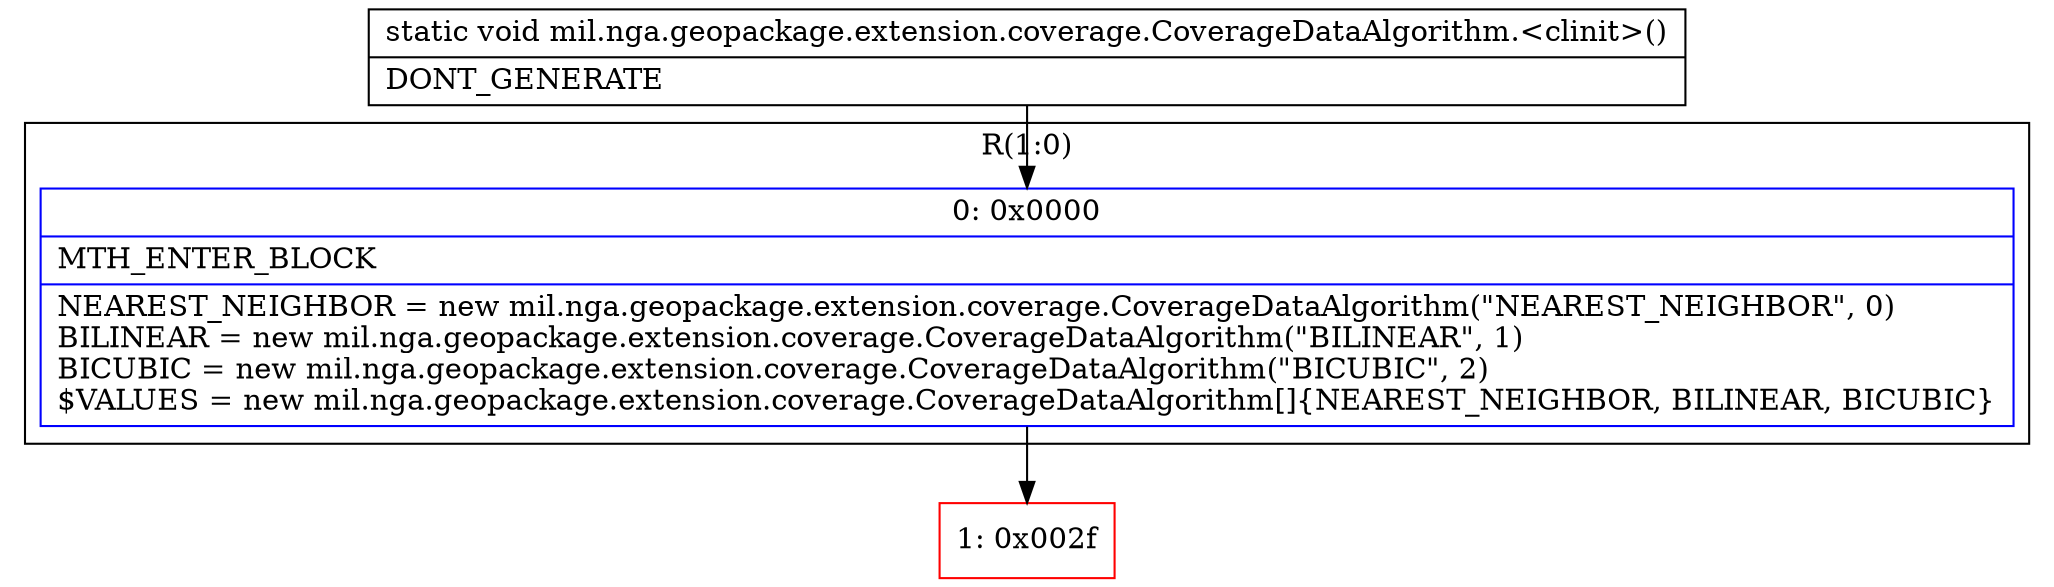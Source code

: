 digraph "CFG formil.nga.geopackage.extension.coverage.CoverageDataAlgorithm.\<clinit\>()V" {
subgraph cluster_Region_1973006610 {
label = "R(1:0)";
node [shape=record,color=blue];
Node_0 [shape=record,label="{0\:\ 0x0000|MTH_ENTER_BLOCK\l|NEAREST_NEIGHBOR = new mil.nga.geopackage.extension.coverage.CoverageDataAlgorithm(\"NEAREST_NEIGHBOR\", 0)\lBILINEAR = new mil.nga.geopackage.extension.coverage.CoverageDataAlgorithm(\"BILINEAR\", 1)\lBICUBIC = new mil.nga.geopackage.extension.coverage.CoverageDataAlgorithm(\"BICUBIC\", 2)\l$VALUES = new mil.nga.geopackage.extension.coverage.CoverageDataAlgorithm[]\{NEAREST_NEIGHBOR, BILINEAR, BICUBIC\}\l}"];
}
Node_1 [shape=record,color=red,label="{1\:\ 0x002f}"];
MethodNode[shape=record,label="{static void mil.nga.geopackage.extension.coverage.CoverageDataAlgorithm.\<clinit\>()  | DONT_GENERATE\l}"];
MethodNode -> Node_0;
Node_0 -> Node_1;
}

